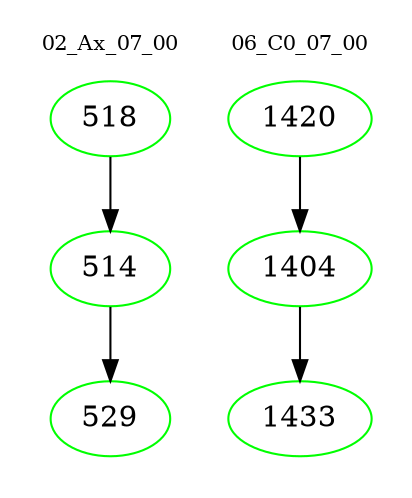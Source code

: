 digraph{
subgraph cluster_0 {
color = white
label = "02_Ax_07_00";
fontsize=10;
T0_518 [label="518", color="green"]
T0_518 -> T0_514 [color="black"]
T0_514 [label="514", color="green"]
T0_514 -> T0_529 [color="black"]
T0_529 [label="529", color="green"]
}
subgraph cluster_1 {
color = white
label = "06_C0_07_00";
fontsize=10;
T1_1420 [label="1420", color="green"]
T1_1420 -> T1_1404 [color="black"]
T1_1404 [label="1404", color="green"]
T1_1404 -> T1_1433 [color="black"]
T1_1433 [label="1433", color="green"]
}
}
